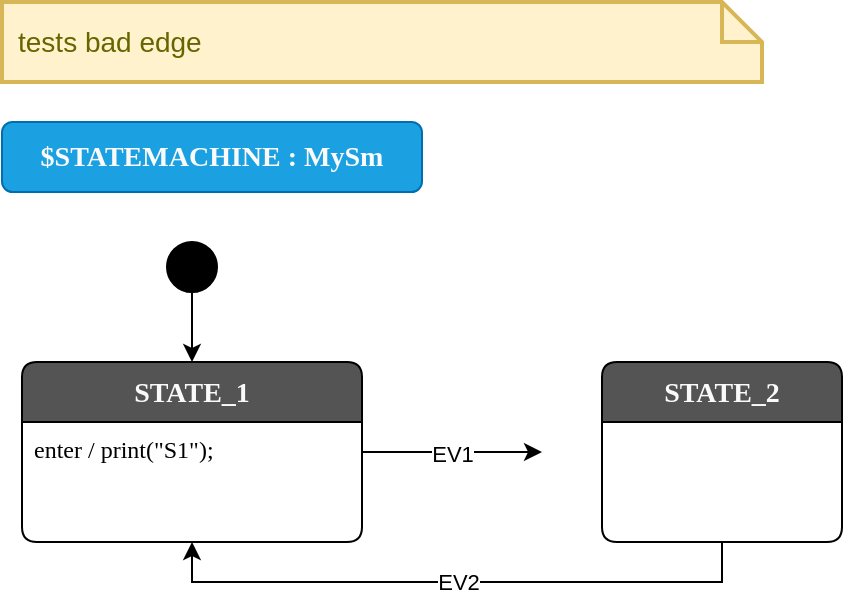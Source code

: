 <mxfile version="24.7.5">
  <diagram name="Page-1" id="51UBkito5awnTQ_jN5C1">
    <mxGraphModel dx="1674" dy="844" grid="1" gridSize="10" guides="1" tooltips="1" connect="1" arrows="1" fold="1" page="1" pageScale="1" pageWidth="850" pageHeight="1100" math="0" shadow="0">
      <root>
        <mxCell id="0" />
        <mxCell id="1" parent="0" />
        <mxCell id="dyKfC978DSqIkyhEUavx-2" value="tests bad edge" style="shape=note;strokeWidth=2;fontSize=14;size=20;whiteSpace=wrap;html=1;fillColor=#fff2cc;strokeColor=#d6b656;fontColor=#666600;align=left;spacingLeft=6;" parent="1" vertex="1">
          <mxGeometry x="30" y="20" width="380" height="40" as="geometry" />
        </mxCell>
        <mxCell id="3d-xzousiEgNGckSdFBJ-8" value="$initial_state" style="shape=ellipse;aspect=fixed;fillColor=#000000;resizable=1;rotatable=1;noLabel=1;editable=1;comic=0;movable=1;deletable=1;locked=0;connectable=1;" parent="1" vertex="1">
          <mxGeometry x="112.5" y="140" width="25" height="25" as="geometry" />
        </mxCell>
        <mxCell id="ClSxLSJ55C_C8lVC4yGv-4" value="EV1" style="edgeStyle=orthogonalEdgeStyle;rounded=0;orthogonalLoop=1;jettySize=auto;html=1;" parent="1" source="3d-xzousiEgNGckSdFBJ-9" edge="1">
          <mxGeometry relative="1" as="geometry">
            <mxPoint x="300" y="245" as="targetPoint" />
          </mxGeometry>
        </mxCell>
        <mxCell id="3d-xzousiEgNGckSdFBJ-9" value="STATE_1" style="shape=swimlane;rotatable=0;align=center;verticalAlign=top;fontFamily=Lucida Console;startSize=30;fontSize=14;fontStyle=1;fontColor=#FAFAFA;fillColor=#545454;swimlaneFillColor=default;rounded=1;arcSize=15;absoluteArcSize=1;comic=0;STATESMITH_NOTES_VERTEX" parent="1" vertex="1">
          <mxGeometry x="40" y="200" width="170" height="90" as="geometry" />
        </mxCell>
        <mxCell id="3d-xzousiEgNGckSdFBJ-10" value="enter / print(&quot;S1&quot;);" style="fontFamily=Lucida Console;align=left;verticalAlign=top;fillColor=none;gradientColor=none;strokeColor=none;rounded=0;spacingLeft=4;resizable=0;movable=0;deletable=0;rotatable=0;autosize=1;comic=0;" parent="3d-xzousiEgNGckSdFBJ-9" vertex="1" connectable="0">
          <mxGeometry y="30" width="170" height="30" as="geometry" />
        </mxCell>
        <mxCell id="3d-xzousiEgNGckSdFBJ-13" parent="1" source="3d-xzousiEgNGckSdFBJ-8" target="3d-xzousiEgNGckSdFBJ-9" edge="1">
          <mxGeometry relative="1" as="geometry" />
        </mxCell>
        <mxCell id="ClSxLSJ55C_C8lVC4yGv-1" value="&lt;span style=&quot;color: rgb(250, 250, 250); font-family: &amp;quot;Lucida Console&amp;quot;; font-size: 14px; font-weight: 700; text-wrap: nowrap;&quot;&gt;$STATEMACHINE : MySm&lt;/span&gt;" style="rounded=1;whiteSpace=wrap;html=1;fillColor=#1ba1e2;fontColor=#ffffff;strokeColor=#006EAF;" parent="1" vertex="1">
          <mxGeometry x="30" y="80" width="210" height="35" as="geometry" />
        </mxCell>
        <mxCell id="ClSxLSJ55C_C8lVC4yGv-7" value="EV2" style="edgeStyle=orthogonalEdgeStyle;rounded=0;orthogonalLoop=1;jettySize=auto;html=1;exitX=0.5;exitY=1;exitDx=0;exitDy=0;entryX=0.5;entryY=1;entryDx=0;entryDy=0;" parent="1" source="ClSxLSJ55C_C8lVC4yGv-2" target="3d-xzousiEgNGckSdFBJ-9" edge="1">
          <mxGeometry relative="1" as="geometry" />
        </mxCell>
        <mxCell id="ClSxLSJ55C_C8lVC4yGv-2" value="STATE_2" style="shape=swimlane;rotatable=0;align=center;verticalAlign=top;fontFamily=Lucida Console;startSize=30;fontSize=14;fontStyle=1;fontColor=#FAFAFA;fillColor=#545454;swimlaneFillColor=default;rounded=1;arcSize=15;absoluteArcSize=1;comic=0;STATESMITH_NOTES_VERTEX" parent="1" vertex="1">
          <mxGeometry x="330" y="200" width="120" height="90" as="geometry" />
        </mxCell>
        <mxCell id="ClSxLSJ55C_C8lVC4yGv-3" value="" style="fontFamily=Lucida Console;align=left;verticalAlign=top;fillColor=none;gradientColor=none;strokeColor=none;rounded=0;spacingLeft=4;resizable=0;movable=0;deletable=0;rotatable=0;autosize=1;comic=0;" parent="ClSxLSJ55C_C8lVC4yGv-2" vertex="1" connectable="0">
          <mxGeometry y="30" width="50" height="40" as="geometry" />
        </mxCell>
      </root>
    </mxGraphModel>
  </diagram>
</mxfile>
